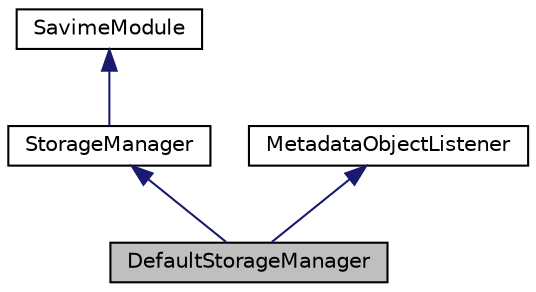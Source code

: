 digraph "DefaultStorageManager"
{
  edge [fontname="Helvetica",fontsize="10",labelfontname="Helvetica",labelfontsize="10"];
  node [fontname="Helvetica",fontsize="10",shape=record];
  Node0 [label="DefaultStorageManager",height=0.2,width=0.4,color="black", fillcolor="grey75", style="filled", fontcolor="black"];
  Node1 -> Node0 [dir="back",color="midnightblue",fontsize="10",style="solid",fontname="Helvetica"];
  Node1 [label="StorageManager",height=0.2,width=0.4,color="black", fillcolor="white", style="filled",URL="$classStorageManager.html"];
  Node2 -> Node1 [dir="back",color="midnightblue",fontsize="10",style="solid",fontname="Helvetica"];
  Node2 [label="SavimeModule",height=0.2,width=0.4,color="black", fillcolor="white", style="filled",URL="$classSavimeModule.html"];
  Node3 -> Node0 [dir="back",color="midnightblue",fontsize="10",style="solid",fontname="Helvetica"];
  Node3 [label="MetadataObjectListener",height=0.2,width=0.4,color="black", fillcolor="white", style="filled",URL="$classMetadataObjectListener.html"];
}
